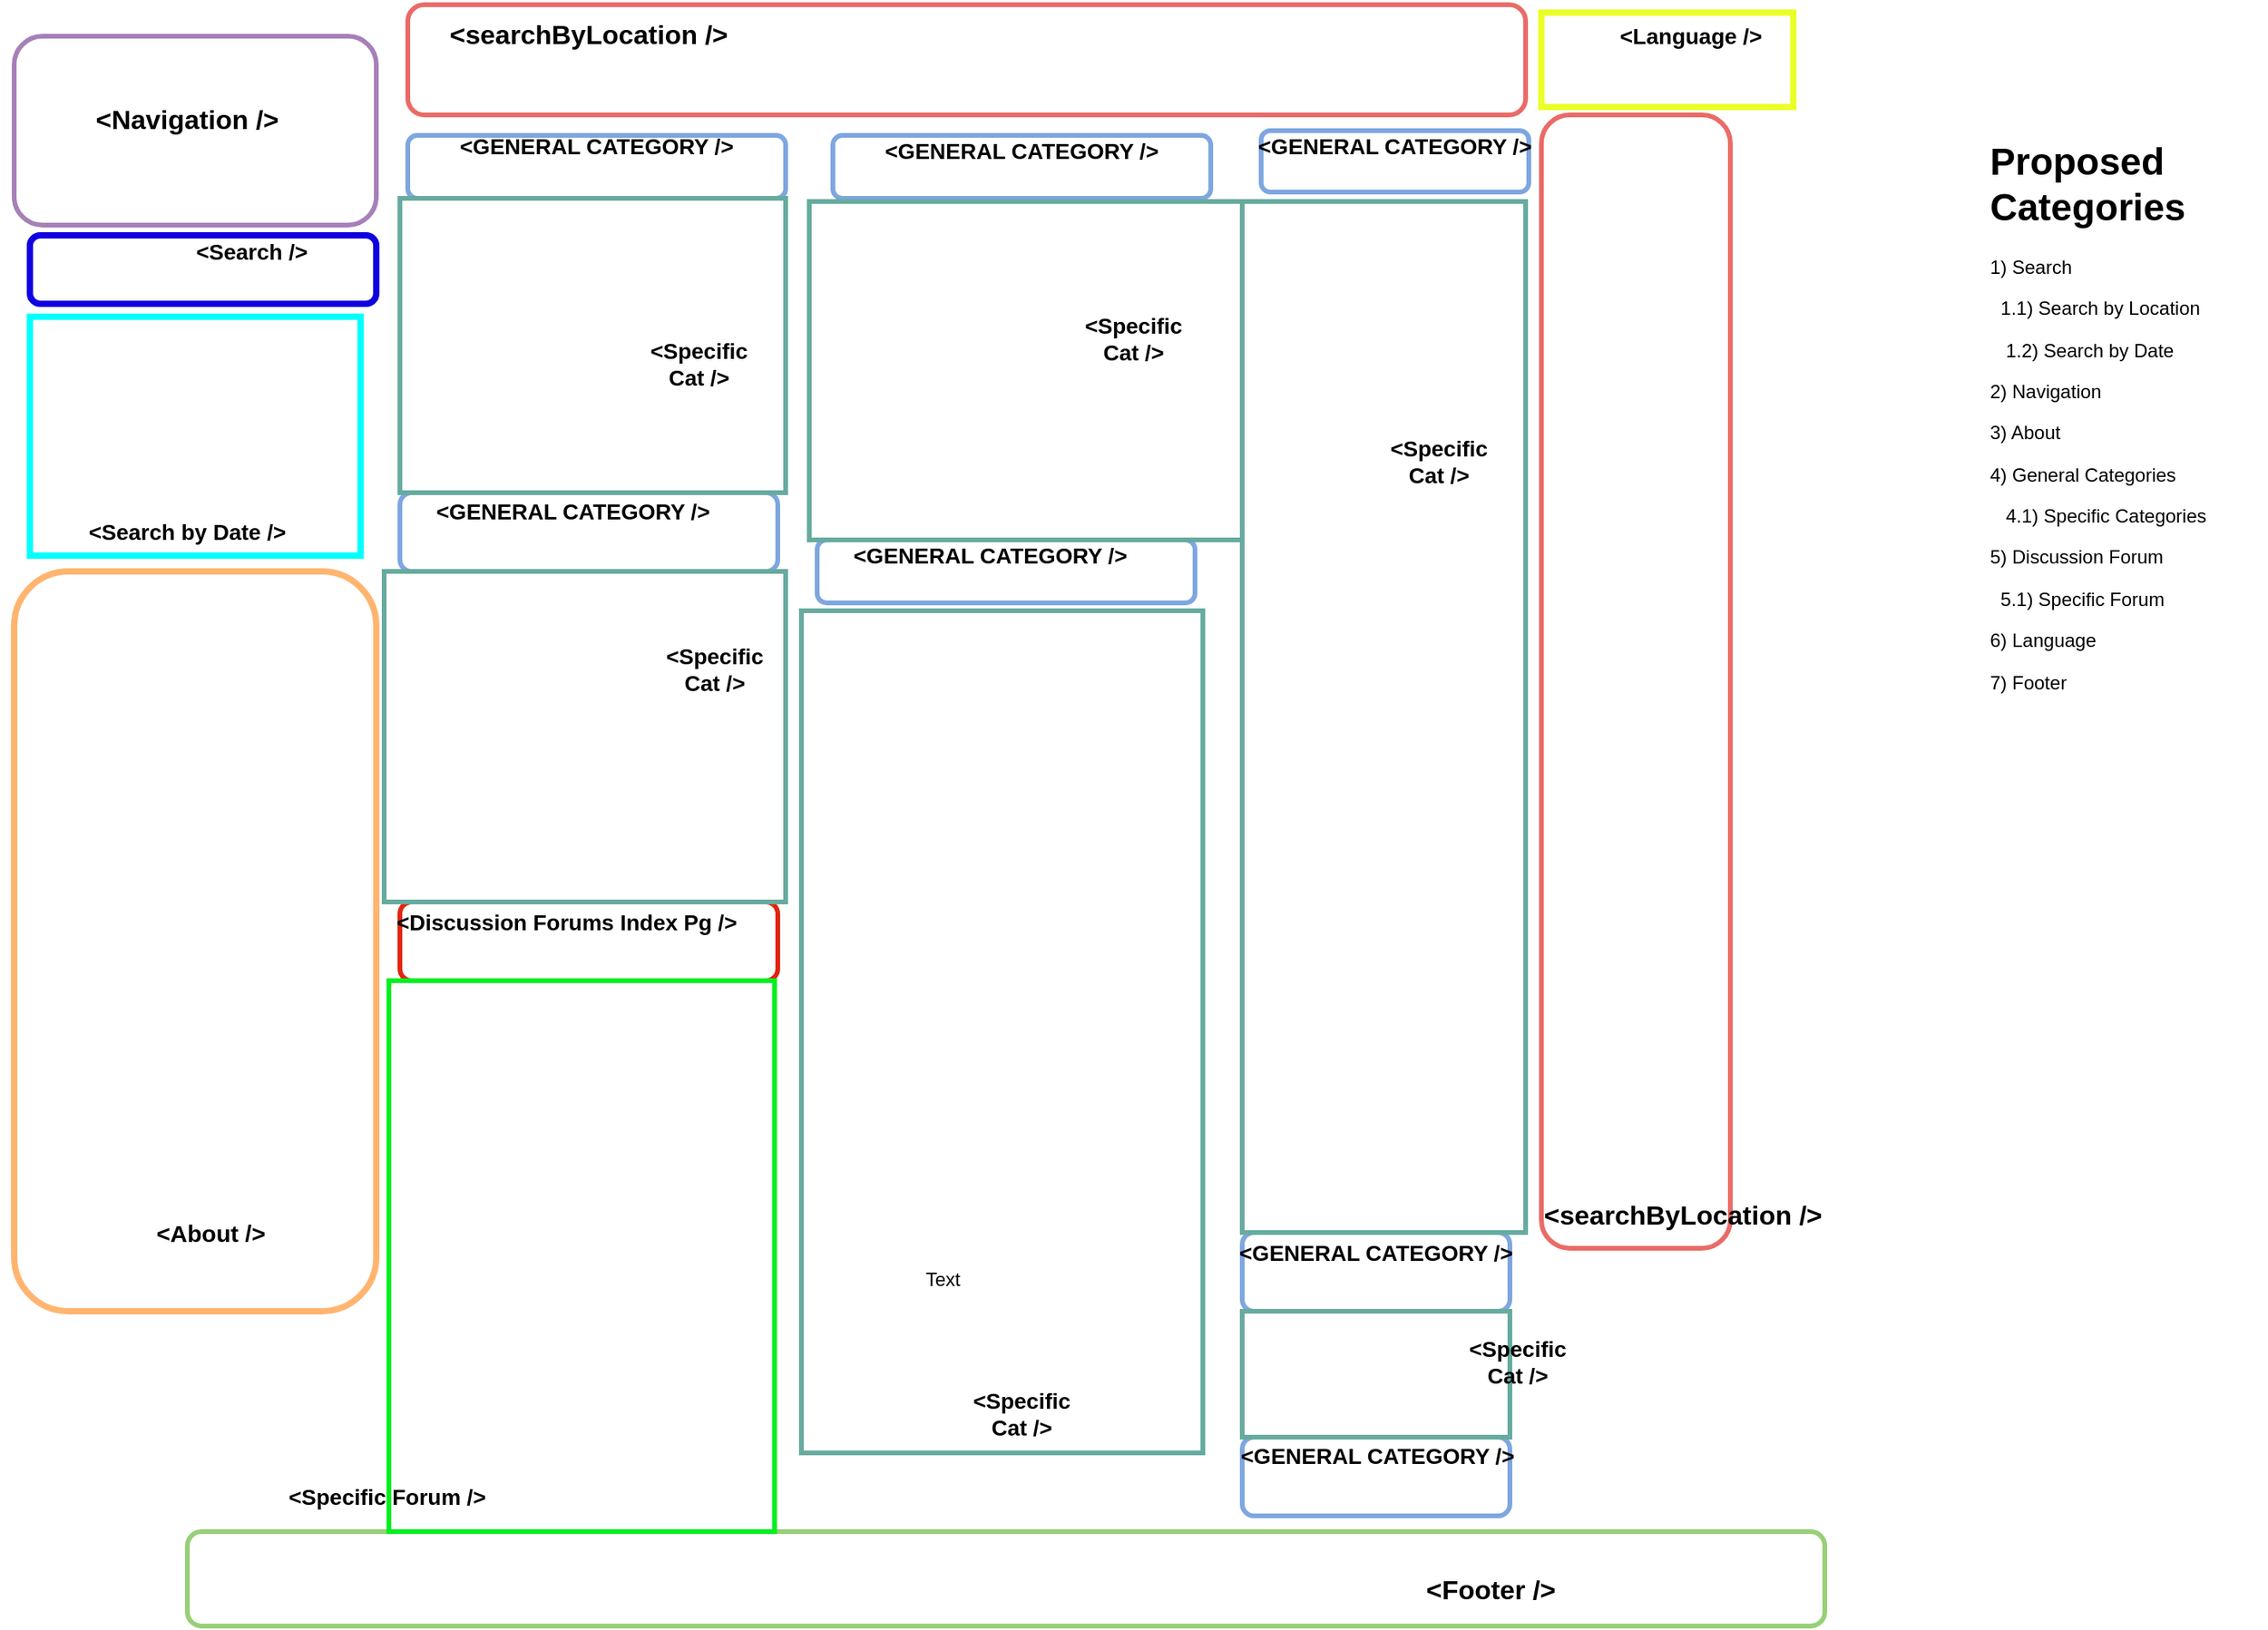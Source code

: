 <mxfile version="14.0.4" type="github">
  <diagram id="Xi9QJUGRR6yHutGBNpmi" name="Page-1">
    <mxGraphModel dx="1581" dy="1017" grid="1" gridSize="10" guides="1" tooltips="1" connect="1" arrows="1" fold="1" page="1" pageScale="1" pageWidth="850" pageHeight="1100" math="0" shadow="0">
      <root>
        <mxCell id="0" />
        <mxCell id="1" parent="0" />
        <mxCell id="Dt_2Gqz261RkF5YnjLIy-1" value="" style="shape=image;verticalLabelPosition=bottom;labelBackgroundColor=#ffffff;verticalAlign=top;aspect=fixed;imageAspect=0;image=https://s3-us-west-2.amazonaws.com/forge-production.galvanize.com/content/c29d2d8a9a36c1542a5f6c8ee3399291.png;" vertex="1" parent="1">
          <mxGeometry x="21.36" y="70" width="1197.29" height="1020" as="geometry" />
        </mxCell>
        <mxCell id="Dt_2Gqz261RkF5YnjLIy-2" value="" style="rounded=1;whiteSpace=wrap;html=1;fillColor=none;strokeColor=#97D077;strokeWidth=3;" vertex="1" parent="1">
          <mxGeometry x="140" y="1030" width="1040" height="60" as="geometry" />
        </mxCell>
        <mxCell id="Dt_2Gqz261RkF5YnjLIy-4" value="Text" style="text;html=1;strokeColor=none;fillColor=none;align=center;verticalAlign=middle;whiteSpace=wrap;rounded=0;" vertex="1" parent="1">
          <mxGeometry x="600" y="860" width="40" height="20" as="geometry" />
        </mxCell>
        <mxCell id="Dt_2Gqz261RkF5YnjLIy-5" value="&lt;font style=&quot;font-size: 17px&quot;&gt;&lt;b&gt;&amp;lt;Footer /&amp;gt;&lt;/b&gt;&lt;/font&gt;" style="text;html=1;strokeColor=none;fillColor=none;align=center;verticalAlign=middle;whiteSpace=wrap;rounded=0;" vertex="1" parent="1">
          <mxGeometry x="898" y="1053" width="140" height="30" as="geometry" />
        </mxCell>
        <mxCell id="Dt_2Gqz261RkF5YnjLIy-6" value="" style="rounded=1;whiteSpace=wrap;html=1;strokeWidth=3;fillColor=none;strokeColor=#EA6B66;" vertex="1" parent="1">
          <mxGeometry x="280" y="60" width="710" height="70" as="geometry" />
        </mxCell>
        <mxCell id="Dt_2Gqz261RkF5YnjLIy-7" value="&lt;font style=&quot;font-size: 17px&quot;&gt;&lt;b&gt;&amp;lt;searchByLocation /&amp;gt;&lt;/b&gt;&lt;/font&gt;" style="text;html=1;strokeColor=none;fillColor=none;align=center;verticalAlign=middle;whiteSpace=wrap;rounded=0;" vertex="1" parent="1">
          <mxGeometry x="300" y="57" width="190" height="45" as="geometry" />
        </mxCell>
        <mxCell id="Dt_2Gqz261RkF5YnjLIy-8" value="" style="rounded=1;whiteSpace=wrap;html=1;strokeWidth=3;fillColor=none;strokeColor=#A680B8;" vertex="1" parent="1">
          <mxGeometry x="30" y="80" width="230" height="120" as="geometry" />
        </mxCell>
        <mxCell id="Dt_2Gqz261RkF5YnjLIy-9" value="&lt;font style=&quot;font-size: 17px&quot;&gt;&lt;b&gt;&amp;lt;Navigation /&amp;gt;&lt;/b&gt;&lt;/font&gt;" style="text;html=1;strokeColor=none;fillColor=none;align=center;verticalAlign=middle;whiteSpace=wrap;rounded=0;" vertex="1" parent="1">
          <mxGeometry x="70" y="120" width="140" height="27" as="geometry" />
        </mxCell>
        <mxCell id="Dt_2Gqz261RkF5YnjLIy-10" value="" style="rounded=1;whiteSpace=wrap;html=1;strokeWidth=3;fillColor=none;strokeColor=#EA6B66;" vertex="1" parent="1">
          <mxGeometry x="1000" y="130" width="120" height="720" as="geometry" />
        </mxCell>
        <mxCell id="Dt_2Gqz261RkF5YnjLIy-11" value="&lt;font style=&quot;font-size: 17px&quot;&gt;&lt;b&gt;&amp;lt;searchByLocation /&amp;gt;&lt;/b&gt;&lt;/font&gt;" style="text;html=1;strokeColor=none;fillColor=none;align=center;verticalAlign=middle;whiteSpace=wrap;rounded=0;" vertex="1" parent="1">
          <mxGeometry x="1000" y="800" width="180" height="60" as="geometry" />
        </mxCell>
        <mxCell id="Dt_2Gqz261RkF5YnjLIy-12" value="" style="rounded=1;whiteSpace=wrap;html=1;strokeWidth=3;fillColor=none;strokeColor=#7EA6E0;" vertex="1" parent="1">
          <mxGeometry x="280" y="143" width="240" height="40" as="geometry" />
        </mxCell>
        <mxCell id="Dt_2Gqz261RkF5YnjLIy-13" value="" style="rounded=1;whiteSpace=wrap;html=1;strokeWidth=3;fillColor=none;strokeColor=#7EA6E0;" vertex="1" parent="1">
          <mxGeometry x="550" y="143" width="240" height="40" as="geometry" />
        </mxCell>
        <mxCell id="Dt_2Gqz261RkF5YnjLIy-14" value="" style="rounded=1;whiteSpace=wrap;html=1;strokeWidth=3;fillColor=none;strokeColor=#7EA6E0;" vertex="1" parent="1">
          <mxGeometry x="822" y="140" width="170" height="39" as="geometry" />
        </mxCell>
        <mxCell id="Dt_2Gqz261RkF5YnjLIy-15" value="" style="rounded=1;whiteSpace=wrap;html=1;strokeWidth=3;fillColor=none;strokeColor=#7EA6E0;" vertex="1" parent="1">
          <mxGeometry x="275" y="370" width="240" height="50" as="geometry" />
        </mxCell>
        <mxCell id="Dt_2Gqz261RkF5YnjLIy-16" value="" style="rounded=1;whiteSpace=wrap;html=1;strokeWidth=3;fillColor=none;strokeColor=#7EA6E0;" vertex="1" parent="1">
          <mxGeometry x="540" y="400" width="240" height="40" as="geometry" />
        </mxCell>
        <mxCell id="Dt_2Gqz261RkF5YnjLIy-17" value="" style="rounded=1;whiteSpace=wrap;html=1;strokeWidth=3;fillColor=none;strokeColor=#E02510;" vertex="1" parent="1">
          <mxGeometry x="275" y="630" width="240" height="50" as="geometry" />
        </mxCell>
        <mxCell id="Dt_2Gqz261RkF5YnjLIy-18" value="" style="rounded=1;whiteSpace=wrap;html=1;strokeWidth=3;fillColor=none;strokeColor=#7EA6E0;" vertex="1" parent="1">
          <mxGeometry x="810" y="840" width="170" height="50" as="geometry" />
        </mxCell>
        <mxCell id="Dt_2Gqz261RkF5YnjLIy-19" value="" style="rounded=1;whiteSpace=wrap;html=1;strokeWidth=3;fillColor=none;strokeColor=#7EA6E0;" vertex="1" parent="1">
          <mxGeometry x="810" y="970" width="170" height="50" as="geometry" />
        </mxCell>
        <mxCell id="Dt_2Gqz261RkF5YnjLIy-20" value="&lt;font style=&quot;font-size: 14px&quot;&gt;&lt;b&gt;&amp;lt;GENERAL CATEGORY /&amp;gt;&lt;/b&gt;&lt;/font&gt;" style="text;html=1;strokeColor=none;fillColor=none;align=center;verticalAlign=middle;whiteSpace=wrap;rounded=0;" vertex="1" parent="1">
          <mxGeometry x="290" y="140" width="220" height="20" as="geometry" />
        </mxCell>
        <mxCell id="Dt_2Gqz261RkF5YnjLIy-21" value="&lt;font style=&quot;font-size: 14px&quot;&gt;&lt;b&gt;&amp;lt;GENERAL CATEGORY /&amp;gt;&lt;/b&gt;&lt;/font&gt;" style="text;html=1;strokeColor=none;fillColor=none;align=center;verticalAlign=middle;whiteSpace=wrap;rounded=0;" vertex="1" parent="1">
          <mxGeometry x="560" y="143" width="220" height="20" as="geometry" />
        </mxCell>
        <mxCell id="Dt_2Gqz261RkF5YnjLIy-22" value="&lt;font style=&quot;font-size: 14px&quot;&gt;&lt;b&gt;&amp;lt;GENERAL CATEGORY /&amp;gt;&lt;/b&gt;&lt;/font&gt;" style="text;html=1;strokeColor=none;fillColor=none;align=center;verticalAlign=middle;whiteSpace=wrap;rounded=0;" vertex="1" parent="1">
          <mxGeometry x="275" y="372" width="220" height="20" as="geometry" />
        </mxCell>
        <mxCell id="Dt_2Gqz261RkF5YnjLIy-24" value="&lt;font style=&quot;font-size: 14px&quot;&gt;&lt;b&gt;&amp;lt;GENERAL CATEGORY /&amp;gt;&lt;/b&gt;&lt;/font&gt;" style="text;html=1;strokeColor=none;fillColor=none;align=center;verticalAlign=middle;whiteSpace=wrap;rounded=0;" vertex="1" parent="1">
          <mxGeometry x="540" y="400" width="220" height="20" as="geometry" />
        </mxCell>
        <mxCell id="Dt_2Gqz261RkF5YnjLIy-25" value="&lt;font style=&quot;font-size: 14px&quot;&gt;&lt;b&gt;&amp;lt;GENERAL CATEGORY /&amp;gt;&lt;/b&gt;&lt;/font&gt;" style="text;html=1;strokeColor=none;fillColor=none;align=center;verticalAlign=middle;whiteSpace=wrap;rounded=0;" vertex="1" parent="1">
          <mxGeometry x="797" y="140" width="220" height="20" as="geometry" />
        </mxCell>
        <mxCell id="Dt_2Gqz261RkF5YnjLIy-26" value="&lt;font style=&quot;font-size: 14px&quot;&gt;&lt;b&gt;&amp;lt;GENERAL CATEGORY /&amp;gt;&lt;/b&gt;&lt;/font&gt;" style="text;html=1;strokeColor=none;fillColor=none;align=center;verticalAlign=middle;whiteSpace=wrap;rounded=0;" vertex="1" parent="1">
          <mxGeometry x="785" y="843" width="220" height="20" as="geometry" />
        </mxCell>
        <mxCell id="Dt_2Gqz261RkF5YnjLIy-27" value="&lt;font style=&quot;font-size: 14px&quot;&gt;&lt;b&gt;&amp;lt;GENERAL CATEGORY /&amp;gt;&lt;/b&gt;&lt;/font&gt;" style="text;html=1;strokeColor=none;fillColor=none;align=center;verticalAlign=middle;whiteSpace=wrap;rounded=0;" vertex="1" parent="1">
          <mxGeometry x="786" y="962" width="220" height="40" as="geometry" />
        </mxCell>
        <mxCell id="Dt_2Gqz261RkF5YnjLIy-30" value="" style="rounded=0;whiteSpace=wrap;html=1;strokeColor=#67AB9F;strokeWidth=3;fillColor=none;" vertex="1" parent="1">
          <mxGeometry x="275" y="183" width="245" height="187" as="geometry" />
        </mxCell>
        <mxCell id="Dt_2Gqz261RkF5YnjLIy-31" value="" style="rounded=0;whiteSpace=wrap;html=1;strokeColor=#67AB9F;strokeWidth=3;fillColor=none;" vertex="1" parent="1">
          <mxGeometry x="535" y="185" width="275" height="215" as="geometry" />
        </mxCell>
        <mxCell id="Dt_2Gqz261RkF5YnjLIy-32" value="" style="rounded=0;whiteSpace=wrap;html=1;strokeColor=#67AB9F;strokeWidth=3;fillColor=none;" vertex="1" parent="1">
          <mxGeometry x="265" y="420" width="255" height="210" as="geometry" />
        </mxCell>
        <mxCell id="Dt_2Gqz261RkF5YnjLIy-33" value="" style="rounded=0;whiteSpace=wrap;html=1;strokeColor=#67AB9F;strokeWidth=3;fillColor=none;" vertex="1" parent="1">
          <mxGeometry x="530" y="445" width="255" height="535" as="geometry" />
        </mxCell>
        <mxCell id="Dt_2Gqz261RkF5YnjLIy-34" value="" style="rounded=0;whiteSpace=wrap;html=1;strokeColor=#67AB9F;strokeWidth=3;fillColor=none;" vertex="1" parent="1">
          <mxGeometry x="810" y="185" width="180" height="655" as="geometry" />
        </mxCell>
        <mxCell id="Dt_2Gqz261RkF5YnjLIy-35" value="" style="rounded=0;whiteSpace=wrap;html=1;strokeWidth=3;fillColor=none;strokeColor=#00F020;" vertex="1" parent="1">
          <mxGeometry x="268" y="680" width="245" height="350" as="geometry" />
        </mxCell>
        <mxCell id="Dt_2Gqz261RkF5YnjLIy-36" value="" style="rounded=0;whiteSpace=wrap;html=1;strokeColor=#67AB9F;strokeWidth=3;fillColor=none;" vertex="1" parent="1">
          <mxGeometry x="810" y="890" width="170" height="80" as="geometry" />
        </mxCell>
        <mxCell id="Dt_2Gqz261RkF5YnjLIy-37" value="&lt;font style=&quot;font-size: 14px&quot;&gt;&lt;b&gt;&amp;lt;Specific Cat /&amp;gt;&lt;/b&gt;&lt;/font&gt;" style="text;html=1;strokeColor=none;fillColor=none;align=center;verticalAlign=middle;whiteSpace=wrap;rounded=0;" vertex="1" parent="1">
          <mxGeometry x="420" y="266.5" width="90" height="43.5" as="geometry" />
        </mxCell>
        <mxCell id="Dt_2Gqz261RkF5YnjLIy-38" value="&lt;font style=&quot;font-size: 14px&quot;&gt;&lt;b&gt;&amp;lt;Specific Cat /&amp;gt;&lt;/b&gt;&lt;/font&gt;" style="text;html=1;strokeColor=none;fillColor=none;align=center;verticalAlign=middle;whiteSpace=wrap;rounded=0;" vertex="1" parent="1">
          <mxGeometry x="696" y="250" width="90" height="43.5" as="geometry" />
        </mxCell>
        <mxCell id="Dt_2Gqz261RkF5YnjLIy-39" value="&lt;font style=&quot;font-size: 14px&quot;&gt;&lt;b&gt;&amp;lt;Specific Cat /&amp;gt;&lt;/b&gt;&lt;/font&gt;" style="text;html=1;strokeColor=none;fillColor=none;align=center;verticalAlign=middle;whiteSpace=wrap;rounded=0;" vertex="1" parent="1">
          <mxGeometry x="890" y="328.5" width="90" height="43.5" as="geometry" />
        </mxCell>
        <mxCell id="Dt_2Gqz261RkF5YnjLIy-40" value="&lt;font style=&quot;font-size: 14px&quot;&gt;&lt;b&gt;&amp;lt;Specific Cat /&amp;gt;&lt;/b&gt;&lt;/font&gt;" style="text;html=1;strokeColor=none;fillColor=none;align=center;verticalAlign=middle;whiteSpace=wrap;rounded=0;" vertex="1" parent="1">
          <mxGeometry x="940" y="900" width="90" height="43.5" as="geometry" />
        </mxCell>
        <mxCell id="Dt_2Gqz261RkF5YnjLIy-41" value="&lt;font style=&quot;font-size: 14px&quot;&gt;&lt;b&gt;&amp;lt;Specific Cat /&amp;gt;&lt;/b&gt;&lt;/font&gt;" style="text;html=1;strokeColor=none;fillColor=none;align=center;verticalAlign=middle;whiteSpace=wrap;rounded=0;" vertex="1" parent="1">
          <mxGeometry x="430" y="460" width="90" height="43.5" as="geometry" />
        </mxCell>
        <mxCell id="Dt_2Gqz261RkF5YnjLIy-43" value="&lt;font style=&quot;font-size: 14px&quot;&gt;&lt;b&gt;&amp;lt;Specific Cat /&amp;gt;&lt;/b&gt;&lt;/font&gt;" style="text;html=1;strokeColor=none;fillColor=none;align=center;verticalAlign=middle;whiteSpace=wrap;rounded=0;" vertex="1" parent="1">
          <mxGeometry x="625" y="933" width="90" height="43.5" as="geometry" />
        </mxCell>
        <mxCell id="Dt_2Gqz261RkF5YnjLIy-45" value="" style="rounded=1;whiteSpace=wrap;html=1;strokeWidth=4;fillColor=none;strokeColor=#FFB570;" vertex="1" parent="1">
          <mxGeometry x="30" y="420" width="230" height="470" as="geometry" />
        </mxCell>
        <mxCell id="Dt_2Gqz261RkF5YnjLIy-48" value="&lt;font style=&quot;font-size: 15px&quot;&gt;&lt;b&gt;&amp;lt;About /&amp;gt;&lt;/b&gt;&lt;/font&gt;" style="text;html=1;strokeColor=none;fillColor=none;align=center;verticalAlign=middle;whiteSpace=wrap;rounded=0;" vertex="1" parent="1">
          <mxGeometry x="70" y="830" width="170" height="20" as="geometry" />
        </mxCell>
        <mxCell id="Dt_2Gqz261RkF5YnjLIy-49" value="&lt;font style=&quot;font-size: 14px&quot;&gt;&lt;b&gt;&amp;lt;Discussion Forums Index Pg /&amp;gt;&lt;/b&gt;&lt;/font&gt;" style="text;html=1;strokeColor=none;fillColor=none;align=center;verticalAlign=middle;whiteSpace=wrap;rounded=0;" vertex="1" parent="1">
          <mxGeometry x="236" y="633" width="290" height="20" as="geometry" />
        </mxCell>
        <mxCell id="Dt_2Gqz261RkF5YnjLIy-50" value="&lt;font style=&quot;font-size: 14px&quot;&gt;&lt;b&gt;&amp;lt;Specific Forum /&amp;gt;&lt;/b&gt;&lt;/font&gt;" style="text;html=1;strokeColor=none;fillColor=none;align=center;verticalAlign=middle;whiteSpace=wrap;rounded=0;" vertex="1" parent="1">
          <mxGeometry x="186" y="1005.5" width="162" height="4.5" as="geometry" />
        </mxCell>
        <mxCell id="Dt_2Gqz261RkF5YnjLIy-58" value="&lt;h1&gt;Proposed Categories&lt;/h1&gt;&lt;p&gt;1) Search&amp;nbsp;&amp;nbsp;&lt;/p&gt;&lt;p&gt;&amp;nbsp; 1.1) Search by Location&lt;/p&gt;&lt;p&gt;&amp;nbsp; &amp;nbsp;1.2) Search by Date&lt;/p&gt;&lt;p&gt;2) Navigation&amp;nbsp;&lt;/p&gt;&lt;p&gt;3) About&lt;/p&gt;&lt;p&gt;4) General Categories&lt;/p&gt;&lt;p&gt;&amp;nbsp; &amp;nbsp;4.1) Specific Categories&lt;/p&gt;&lt;p&gt;5) Discussion Forum&amp;nbsp;&lt;/p&gt;&lt;p&gt;&amp;nbsp; 5.1) Specific Forum&lt;/p&gt;&lt;p&gt;6) Language&lt;/p&gt;&lt;p&gt;7) Footer&lt;/p&gt;&lt;p&gt;&lt;br&gt;&lt;/p&gt;&lt;p&gt;&lt;br&gt;&lt;/p&gt;" style="text;html=1;strokeColor=none;fillColor=none;spacing=5;spacingTop=-20;whiteSpace=wrap;overflow=hidden;rounded=0;" vertex="1" parent="1">
          <mxGeometry x="1280" y="140" width="180" height="370" as="geometry" />
        </mxCell>
        <mxCell id="Dt_2Gqz261RkF5YnjLIy-59" value="" style="rounded=1;whiteSpace=wrap;html=1;strokeWidth=4;fillColor=none;strokeColor=#0F00E0;" vertex="1" parent="1">
          <mxGeometry x="40" y="206.5" width="220" height="43.5" as="geometry" />
        </mxCell>
        <mxCell id="Dt_2Gqz261RkF5YnjLIy-60" value="&lt;font style=&quot;font-size: 14px&quot;&gt;&lt;b&gt;&amp;lt;Search /&amp;gt;&lt;/b&gt;&lt;/font&gt;" style="text;html=1;strokeColor=none;fillColor=none;align=center;verticalAlign=middle;whiteSpace=wrap;rounded=0;" vertex="1" parent="1">
          <mxGeometry x="126" y="206.5" width="110" height="20" as="geometry" />
        </mxCell>
        <mxCell id="Dt_2Gqz261RkF5YnjLIy-61" value="" style="rounded=0;whiteSpace=wrap;html=1;strokeWidth=4;fillColor=none;strokeColor=#00FFFF;" vertex="1" parent="1">
          <mxGeometry x="40" y="258.25" width="210" height="151.75" as="geometry" />
        </mxCell>
        <mxCell id="Dt_2Gqz261RkF5YnjLIy-62" value="&lt;font style=&quot;font-size: 14px&quot;&gt;&lt;b&gt;&amp;lt;Search by Date /&amp;gt;&lt;/b&gt;&lt;/font&gt;" style="text;html=1;strokeColor=none;fillColor=none;align=center;verticalAlign=middle;whiteSpace=wrap;rounded=0;" vertex="1" parent="1">
          <mxGeometry x="70" y="385" width="140" height="20" as="geometry" />
        </mxCell>
        <mxCell id="Dt_2Gqz261RkF5YnjLIy-63" value="" style="rounded=0;whiteSpace=wrap;html=1;strokeWidth=4;fillColor=none;strokeColor=#EAFF29;" vertex="1" parent="1">
          <mxGeometry x="1000" y="65" width="160" height="60" as="geometry" />
        </mxCell>
        <mxCell id="Dt_2Gqz261RkF5YnjLIy-64" value="&lt;font style=&quot;font-size: 14px&quot;&gt;&lt;b&gt;&amp;lt;Language /&amp;gt;&lt;/b&gt;&lt;/font&gt;" style="text;html=1;strokeColor=none;fillColor=none;align=center;verticalAlign=middle;whiteSpace=wrap;rounded=0;" vertex="1" parent="1">
          <mxGeometry x="1040" y="69.5" width="110" height="20" as="geometry" />
        </mxCell>
      </root>
    </mxGraphModel>
  </diagram>
</mxfile>
